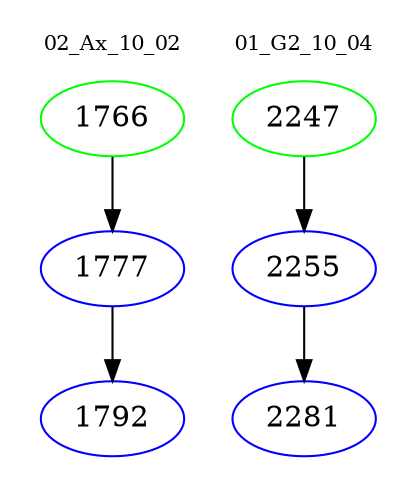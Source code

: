 digraph{
subgraph cluster_0 {
color = white
label = "02_Ax_10_02";
fontsize=10;
T0_1766 [label="1766", color="green"]
T0_1766 -> T0_1777 [color="black"]
T0_1777 [label="1777", color="blue"]
T0_1777 -> T0_1792 [color="black"]
T0_1792 [label="1792", color="blue"]
}
subgraph cluster_1 {
color = white
label = "01_G2_10_04";
fontsize=10;
T1_2247 [label="2247", color="green"]
T1_2247 -> T1_2255 [color="black"]
T1_2255 [label="2255", color="blue"]
T1_2255 -> T1_2281 [color="black"]
T1_2281 [label="2281", color="blue"]
}
}
